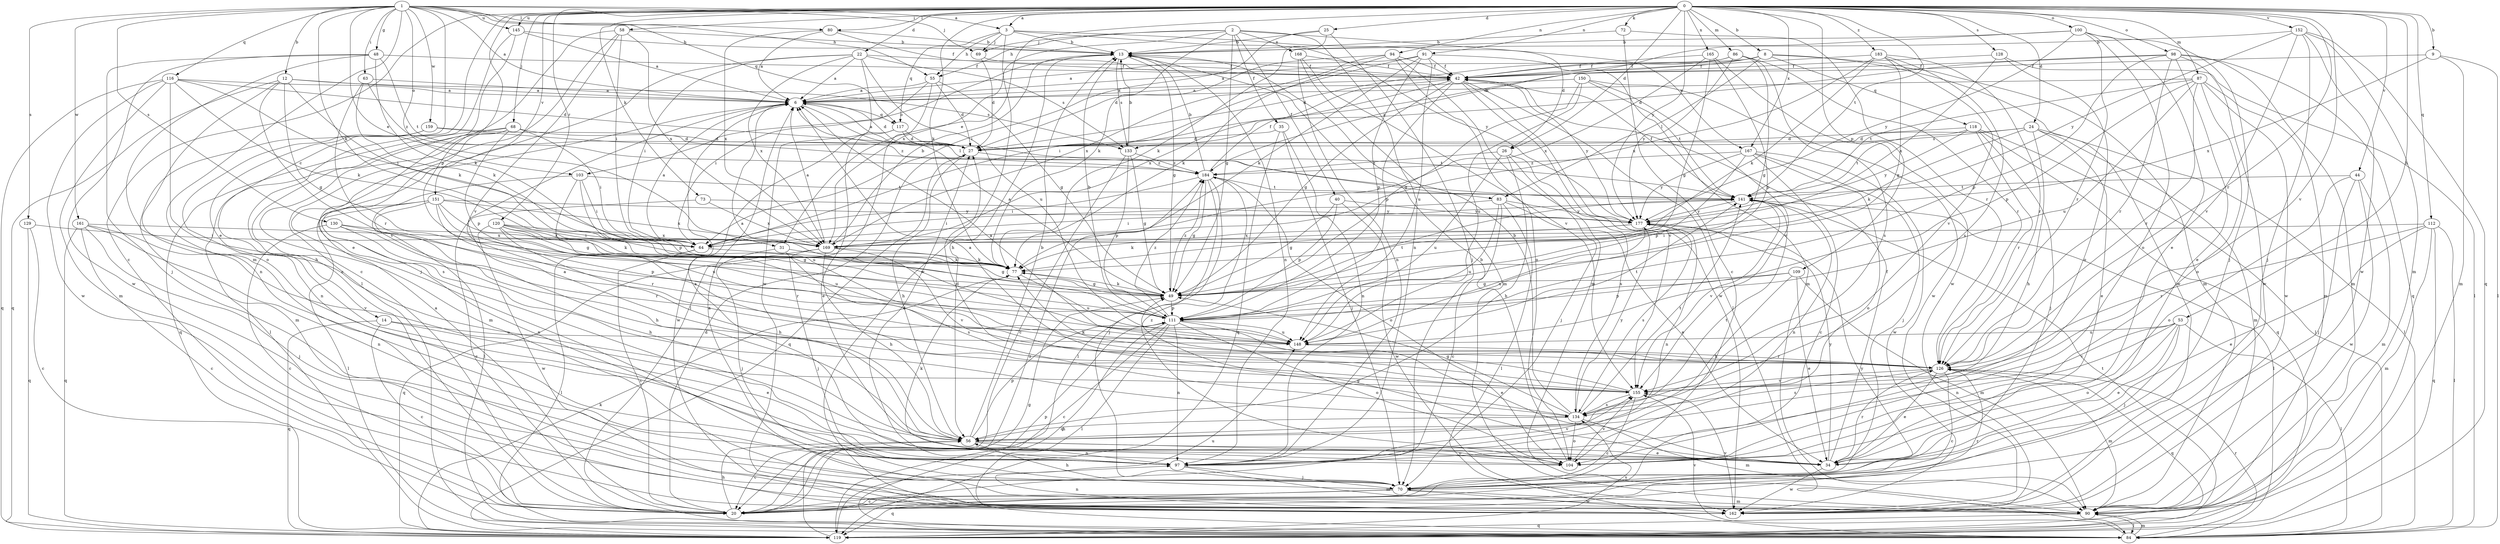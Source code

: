 strict digraph  {
0;
1;
2;
3;
6;
8;
9;
12;
13;
14;
20;
22;
24;
25;
26;
27;
31;
34;
35;
40;
42;
44;
48;
49;
53;
55;
56;
58;
63;
64;
68;
69;
70;
72;
73;
77;
80;
83;
84;
86;
87;
90;
91;
94;
97;
98;
100;
103;
104;
109;
111;
112;
116;
117;
118;
119;
120;
126;
128;
129;
130;
133;
134;
141;
145;
148;
150;
151;
152;
155;
159;
161;
162;
165;
167;
168;
169;
177;
183;
184;
0 -> 3  [label=a];
0 -> 8  [label=b];
0 -> 9  [label=b];
0 -> 14  [label=c];
0 -> 20  [label=c];
0 -> 22  [label=d];
0 -> 24  [label=d];
0 -> 25  [label=d];
0 -> 26  [label=d];
0 -> 31  [label=e];
0 -> 44  [label=v];
0 -> 53  [label=h];
0 -> 58  [label=i];
0 -> 68  [label=j];
0 -> 72  [label=k];
0 -> 73  [label=k];
0 -> 77  [label=k];
0 -> 80  [label=l];
0 -> 86  [label=m];
0 -> 87  [label=m];
0 -> 91  [label=n];
0 -> 94  [label=n];
0 -> 98  [label=o];
0 -> 100  [label=o];
0 -> 109  [label=p];
0 -> 111  [label=p];
0 -> 112  [label=q];
0 -> 120  [label=r];
0 -> 126  [label=r];
0 -> 128  [label=s];
0 -> 141  [label=t];
0 -> 145  [label=u];
0 -> 151  [label=v];
0 -> 152  [label=v];
0 -> 155  [label=v];
0 -> 165  [label=x];
0 -> 167  [label=x];
0 -> 177  [label=y];
0 -> 183  [label=z];
1 -> 3  [label=a];
1 -> 6  [label=a];
1 -> 12  [label=b];
1 -> 31  [label=e];
1 -> 34  [label=e];
1 -> 48  [label=g];
1 -> 55  [label=h];
1 -> 63  [label=i];
1 -> 69  [label=j];
1 -> 77  [label=k];
1 -> 80  [label=l];
1 -> 90  [label=m];
1 -> 103  [label=o];
1 -> 116  [label=q];
1 -> 117  [label=q];
1 -> 129  [label=s];
1 -> 130  [label=s];
1 -> 145  [label=u];
1 -> 159  [label=w];
1 -> 161  [label=w];
2 -> 35  [label=f];
2 -> 40  [label=f];
2 -> 49  [label=g];
2 -> 55  [label=h];
2 -> 69  [label=j];
2 -> 77  [label=k];
2 -> 97  [label=n];
2 -> 167  [label=x];
2 -> 168  [label=x];
2 -> 169  [label=x];
3 -> 13  [label=b];
3 -> 26  [label=d];
3 -> 55  [label=h];
3 -> 69  [label=j];
3 -> 117  [label=q];
3 -> 162  [label=w];
3 -> 177  [label=y];
6 -> 27  [label=d];
6 -> 83  [label=l];
6 -> 117  [label=q];
8 -> 6  [label=a];
8 -> 42  [label=f];
8 -> 83  [label=l];
8 -> 90  [label=m];
8 -> 118  [label=q];
8 -> 162  [label=w];
8 -> 184  [label=z];
9 -> 42  [label=f];
9 -> 84  [label=l];
9 -> 90  [label=m];
9 -> 169  [label=x];
12 -> 6  [label=a];
12 -> 49  [label=g];
12 -> 77  [label=k];
12 -> 97  [label=n];
12 -> 119  [label=q];
12 -> 133  [label=s];
12 -> 155  [label=v];
13 -> 42  [label=f];
13 -> 49  [label=g];
13 -> 56  [label=h];
13 -> 97  [label=n];
13 -> 103  [label=o];
13 -> 133  [label=s];
14 -> 20  [label=c];
14 -> 34  [label=e];
14 -> 119  [label=q];
14 -> 148  [label=u];
20 -> 6  [label=a];
20 -> 27  [label=d];
20 -> 49  [label=g];
20 -> 56  [label=h];
20 -> 111  [label=p];
20 -> 126  [label=r];
20 -> 177  [label=y];
22 -> 6  [label=a];
22 -> 42  [label=f];
22 -> 64  [label=i];
22 -> 70  [label=j];
22 -> 133  [label=s];
22 -> 148  [label=u];
22 -> 162  [label=w];
22 -> 169  [label=x];
24 -> 27  [label=d];
24 -> 34  [label=e];
24 -> 56  [label=h];
24 -> 77  [label=k];
24 -> 84  [label=l];
24 -> 90  [label=m];
24 -> 133  [label=s];
25 -> 13  [label=b];
25 -> 64  [label=i];
25 -> 70  [label=j];
25 -> 77  [label=k];
26 -> 56  [label=h];
26 -> 70  [label=j];
26 -> 134  [label=s];
26 -> 148  [label=u];
26 -> 184  [label=z];
27 -> 6  [label=a];
27 -> 56  [label=h];
27 -> 119  [label=q];
27 -> 184  [label=z];
31 -> 70  [label=j];
31 -> 77  [label=k];
31 -> 134  [label=s];
34 -> 42  [label=f];
34 -> 49  [label=g];
34 -> 126  [label=r];
34 -> 162  [label=w];
34 -> 177  [label=y];
35 -> 27  [label=d];
35 -> 70  [label=j];
35 -> 97  [label=n];
35 -> 119  [label=q];
40 -> 49  [label=g];
40 -> 111  [label=p];
40 -> 162  [label=w];
40 -> 177  [label=y];
42 -> 6  [label=a];
42 -> 49  [label=g];
42 -> 84  [label=l];
42 -> 111  [label=p];
42 -> 155  [label=v];
42 -> 162  [label=w];
42 -> 169  [label=x];
42 -> 177  [label=y];
44 -> 70  [label=j];
44 -> 90  [label=m];
44 -> 104  [label=o];
44 -> 141  [label=t];
44 -> 162  [label=w];
48 -> 42  [label=f];
48 -> 70  [label=j];
48 -> 77  [label=k];
48 -> 104  [label=o];
48 -> 141  [label=t];
48 -> 162  [label=w];
49 -> 6  [label=a];
49 -> 77  [label=k];
49 -> 111  [label=p];
49 -> 141  [label=t];
49 -> 184  [label=z];
53 -> 34  [label=e];
53 -> 70  [label=j];
53 -> 84  [label=l];
53 -> 97  [label=n];
53 -> 104  [label=o];
53 -> 148  [label=u];
53 -> 155  [label=v];
55 -> 6  [label=a];
55 -> 27  [label=d];
55 -> 49  [label=g];
55 -> 64  [label=i];
55 -> 84  [label=l];
56 -> 6  [label=a];
56 -> 13  [label=b];
56 -> 20  [label=c];
56 -> 34  [label=e];
56 -> 97  [label=n];
56 -> 104  [label=o];
56 -> 111  [label=p];
56 -> 141  [label=t];
58 -> 13  [label=b];
58 -> 20  [label=c];
58 -> 64  [label=i];
58 -> 84  [label=l];
58 -> 155  [label=v];
58 -> 169  [label=x];
63 -> 6  [label=a];
63 -> 77  [label=k];
63 -> 126  [label=r];
63 -> 184  [label=z];
64 -> 6  [label=a];
64 -> 20  [label=c];
64 -> 49  [label=g];
64 -> 84  [label=l];
68 -> 27  [label=d];
68 -> 64  [label=i];
68 -> 84  [label=l];
68 -> 90  [label=m];
68 -> 111  [label=p];
68 -> 119  [label=q];
68 -> 134  [label=s];
69 -> 27  [label=d];
69 -> 42  [label=f];
70 -> 20  [label=c];
70 -> 56  [label=h];
70 -> 90  [label=m];
70 -> 119  [label=q];
70 -> 162  [label=w];
72 -> 13  [label=b];
72 -> 20  [label=c];
72 -> 126  [label=r];
73 -> 20  [label=c];
73 -> 169  [label=x];
73 -> 177  [label=y];
77 -> 49  [label=g];
77 -> 148  [label=u];
80 -> 6  [label=a];
80 -> 13  [label=b];
80 -> 42  [label=f];
80 -> 169  [label=x];
83 -> 20  [label=c];
83 -> 34  [label=e];
83 -> 64  [label=i];
83 -> 84  [label=l];
83 -> 148  [label=u];
83 -> 177  [label=y];
84 -> 90  [label=m];
84 -> 126  [label=r];
84 -> 155  [label=v];
86 -> 27  [label=d];
86 -> 42  [label=f];
86 -> 49  [label=g];
86 -> 126  [label=r];
86 -> 134  [label=s];
86 -> 177  [label=y];
87 -> 6  [label=a];
87 -> 90  [label=m];
87 -> 104  [label=o];
87 -> 111  [label=p];
87 -> 126  [label=r];
87 -> 141  [label=t];
87 -> 148  [label=u];
87 -> 162  [label=w];
90 -> 6  [label=a];
90 -> 84  [label=l];
90 -> 119  [label=q];
91 -> 6  [label=a];
91 -> 42  [label=f];
91 -> 64  [label=i];
91 -> 77  [label=k];
91 -> 90  [label=m];
91 -> 111  [label=p];
91 -> 148  [label=u];
94 -> 27  [label=d];
94 -> 42  [label=f];
94 -> 77  [label=k];
94 -> 90  [label=m];
94 -> 104  [label=o];
94 -> 169  [label=x];
97 -> 27  [label=d];
97 -> 70  [label=j];
97 -> 77  [label=k];
97 -> 90  [label=m];
97 -> 155  [label=v];
98 -> 27  [label=d];
98 -> 34  [label=e];
98 -> 42  [label=f];
98 -> 90  [label=m];
98 -> 111  [label=p];
98 -> 119  [label=q];
98 -> 126  [label=r];
98 -> 162  [label=w];
100 -> 13  [label=b];
100 -> 27  [label=d];
100 -> 34  [label=e];
100 -> 70  [label=j];
100 -> 104  [label=o];
100 -> 126  [label=r];
100 -> 177  [label=y];
103 -> 64  [label=i];
103 -> 84  [label=l];
103 -> 111  [label=p];
103 -> 141  [label=t];
103 -> 148  [label=u];
104 -> 6  [label=a];
104 -> 13  [label=b];
104 -> 155  [label=v];
104 -> 184  [label=z];
109 -> 34  [label=e];
109 -> 49  [label=g];
109 -> 56  [label=h];
109 -> 90  [label=m];
109 -> 111  [label=p];
111 -> 13  [label=b];
111 -> 20  [label=c];
111 -> 34  [label=e];
111 -> 84  [label=l];
111 -> 97  [label=n];
111 -> 104  [label=o];
111 -> 119  [label=q];
111 -> 148  [label=u];
111 -> 184  [label=z];
112 -> 34  [label=e];
112 -> 64  [label=i];
112 -> 84  [label=l];
112 -> 90  [label=m];
112 -> 119  [label=q];
112 -> 126  [label=r];
116 -> 6  [label=a];
116 -> 27  [label=d];
116 -> 56  [label=h];
116 -> 64  [label=i];
116 -> 77  [label=k];
116 -> 90  [label=m];
116 -> 119  [label=q];
116 -> 162  [label=w];
117 -> 27  [label=d];
117 -> 34  [label=e];
117 -> 141  [label=t];
117 -> 162  [label=w];
118 -> 27  [label=d];
118 -> 70  [label=j];
118 -> 84  [label=l];
118 -> 119  [label=q];
118 -> 126  [label=r];
118 -> 141  [label=t];
118 -> 177  [label=y];
119 -> 77  [label=k];
119 -> 134  [label=s];
119 -> 141  [label=t];
119 -> 148  [label=u];
119 -> 184  [label=z];
120 -> 49  [label=g];
120 -> 56  [label=h];
120 -> 64  [label=i];
120 -> 77  [label=k];
120 -> 126  [label=r];
120 -> 148  [label=u];
120 -> 162  [label=w];
120 -> 169  [label=x];
126 -> 6  [label=a];
126 -> 20  [label=c];
126 -> 34  [label=e];
126 -> 90  [label=m];
126 -> 119  [label=q];
126 -> 134  [label=s];
126 -> 155  [label=v];
128 -> 42  [label=f];
128 -> 84  [label=l];
128 -> 104  [label=o];
128 -> 169  [label=x];
129 -> 20  [label=c];
129 -> 64  [label=i];
129 -> 119  [label=q];
130 -> 20  [label=c];
130 -> 56  [label=h];
130 -> 111  [label=p];
130 -> 126  [label=r];
130 -> 169  [label=x];
133 -> 13  [label=b];
133 -> 20  [label=c];
133 -> 49  [label=g];
133 -> 111  [label=p];
133 -> 184  [label=z];
134 -> 13  [label=b];
134 -> 27  [label=d];
134 -> 49  [label=g];
134 -> 56  [label=h];
134 -> 90  [label=m];
134 -> 104  [label=o];
134 -> 141  [label=t];
134 -> 177  [label=y];
141 -> 42  [label=f];
141 -> 64  [label=i];
141 -> 84  [label=l];
141 -> 97  [label=n];
141 -> 155  [label=v];
141 -> 177  [label=y];
145 -> 6  [label=a];
145 -> 13  [label=b];
145 -> 20  [label=c];
145 -> 34  [label=e];
148 -> 6  [label=a];
148 -> 126  [label=r];
148 -> 141  [label=t];
150 -> 6  [label=a];
150 -> 49  [label=g];
150 -> 141  [label=t];
150 -> 148  [label=u];
150 -> 155  [label=v];
150 -> 162  [label=w];
151 -> 49  [label=g];
151 -> 56  [label=h];
151 -> 84  [label=l];
151 -> 97  [label=n];
151 -> 126  [label=r];
151 -> 148  [label=u];
151 -> 169  [label=x];
151 -> 177  [label=y];
152 -> 13  [label=b];
152 -> 70  [label=j];
152 -> 90  [label=m];
152 -> 119  [label=q];
152 -> 155  [label=v];
152 -> 162  [label=w];
152 -> 177  [label=y];
155 -> 6  [label=a];
155 -> 20  [label=c];
155 -> 77  [label=k];
155 -> 134  [label=s];
159 -> 27  [label=d];
159 -> 90  [label=m];
159 -> 97  [label=n];
159 -> 184  [label=z];
161 -> 20  [label=c];
161 -> 70  [label=j];
161 -> 97  [label=n];
161 -> 119  [label=q];
161 -> 155  [label=v];
161 -> 169  [label=x];
162 -> 97  [label=n];
162 -> 155  [label=v];
165 -> 42  [label=f];
165 -> 49  [label=g];
165 -> 111  [label=p];
165 -> 162  [label=w];
165 -> 169  [label=x];
167 -> 20  [label=c];
167 -> 70  [label=j];
167 -> 104  [label=o];
167 -> 111  [label=p];
167 -> 162  [label=w];
167 -> 177  [label=y];
167 -> 184  [label=z];
168 -> 42  [label=f];
168 -> 90  [label=m];
168 -> 97  [label=n];
168 -> 155  [label=v];
169 -> 6  [label=a];
169 -> 13  [label=b];
169 -> 56  [label=h];
169 -> 70  [label=j];
169 -> 77  [label=k];
169 -> 119  [label=q];
169 -> 155  [label=v];
177 -> 77  [label=k];
177 -> 97  [label=n];
177 -> 134  [label=s];
177 -> 148  [label=u];
177 -> 169  [label=x];
183 -> 42  [label=f];
183 -> 49  [label=g];
183 -> 77  [label=k];
183 -> 126  [label=r];
183 -> 134  [label=s];
183 -> 155  [label=v];
183 -> 169  [label=x];
184 -> 13  [label=b];
184 -> 42  [label=f];
184 -> 49  [label=g];
184 -> 64  [label=i];
184 -> 70  [label=j];
184 -> 84  [label=l];
184 -> 104  [label=o];
184 -> 141  [label=t];
}
